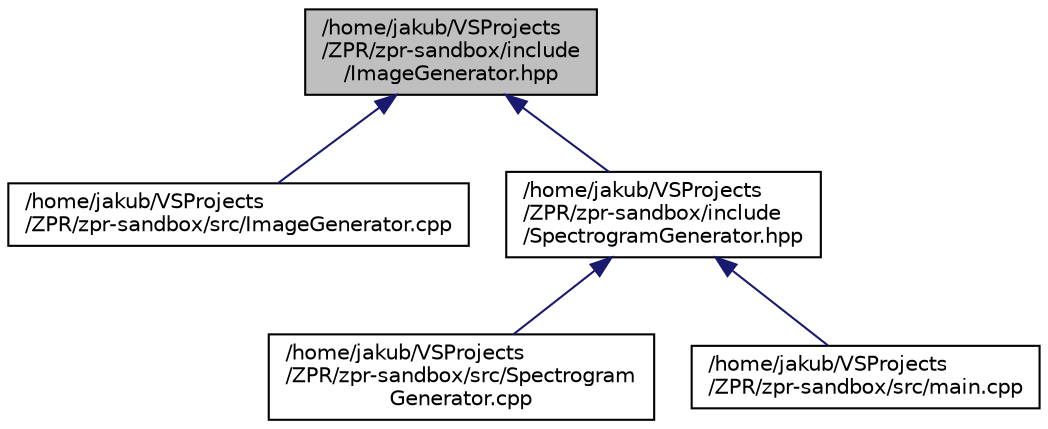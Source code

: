 digraph "/home/jakub/VSProjects/ZPR/zpr-sandbox/include/ImageGenerator.hpp"
{
 // LATEX_PDF_SIZE
  edge [fontname="Helvetica",fontsize="10",labelfontname="Helvetica",labelfontsize="10"];
  node [fontname="Helvetica",fontsize="10",shape=record];
  Node1 [label="/home/jakub/VSProjects\l/ZPR/zpr-sandbox/include\l/ImageGenerator.hpp",height=0.2,width=0.4,color="black", fillcolor="grey75", style="filled", fontcolor="black",tooltip=" "];
  Node1 -> Node2 [dir="back",color="midnightblue",fontsize="10",style="solid",fontname="Helvetica"];
  Node2 [label="/home/jakub/VSProjects\l/ZPR/zpr-sandbox/src/ImageGenerator.cpp",height=0.2,width=0.4,color="black", fillcolor="white", style="filled",URL="$_image_generator_8cpp.html",tooltip=" "];
  Node1 -> Node3 [dir="back",color="midnightblue",fontsize="10",style="solid",fontname="Helvetica"];
  Node3 [label="/home/jakub/VSProjects\l/ZPR/zpr-sandbox/include\l/SpectrogramGenerator.hpp",height=0.2,width=0.4,color="black", fillcolor="white", style="filled",URL="$_spectrogram_generator_8hpp.html",tooltip=" "];
  Node3 -> Node4 [dir="back",color="midnightblue",fontsize="10",style="solid",fontname="Helvetica"];
  Node4 [label="/home/jakub/VSProjects\l/ZPR/zpr-sandbox/src/Spectrogram\lGenerator.cpp",height=0.2,width=0.4,color="black", fillcolor="white", style="filled",URL="$_spectrogram_generator_8cpp.html",tooltip=" "];
  Node3 -> Node5 [dir="back",color="midnightblue",fontsize="10",style="solid",fontname="Helvetica"];
  Node5 [label="/home/jakub/VSProjects\l/ZPR/zpr-sandbox/src/main.cpp",height=0.2,width=0.4,color="black", fillcolor="white", style="filled",URL="$main_8cpp.html",tooltip=" "];
}
